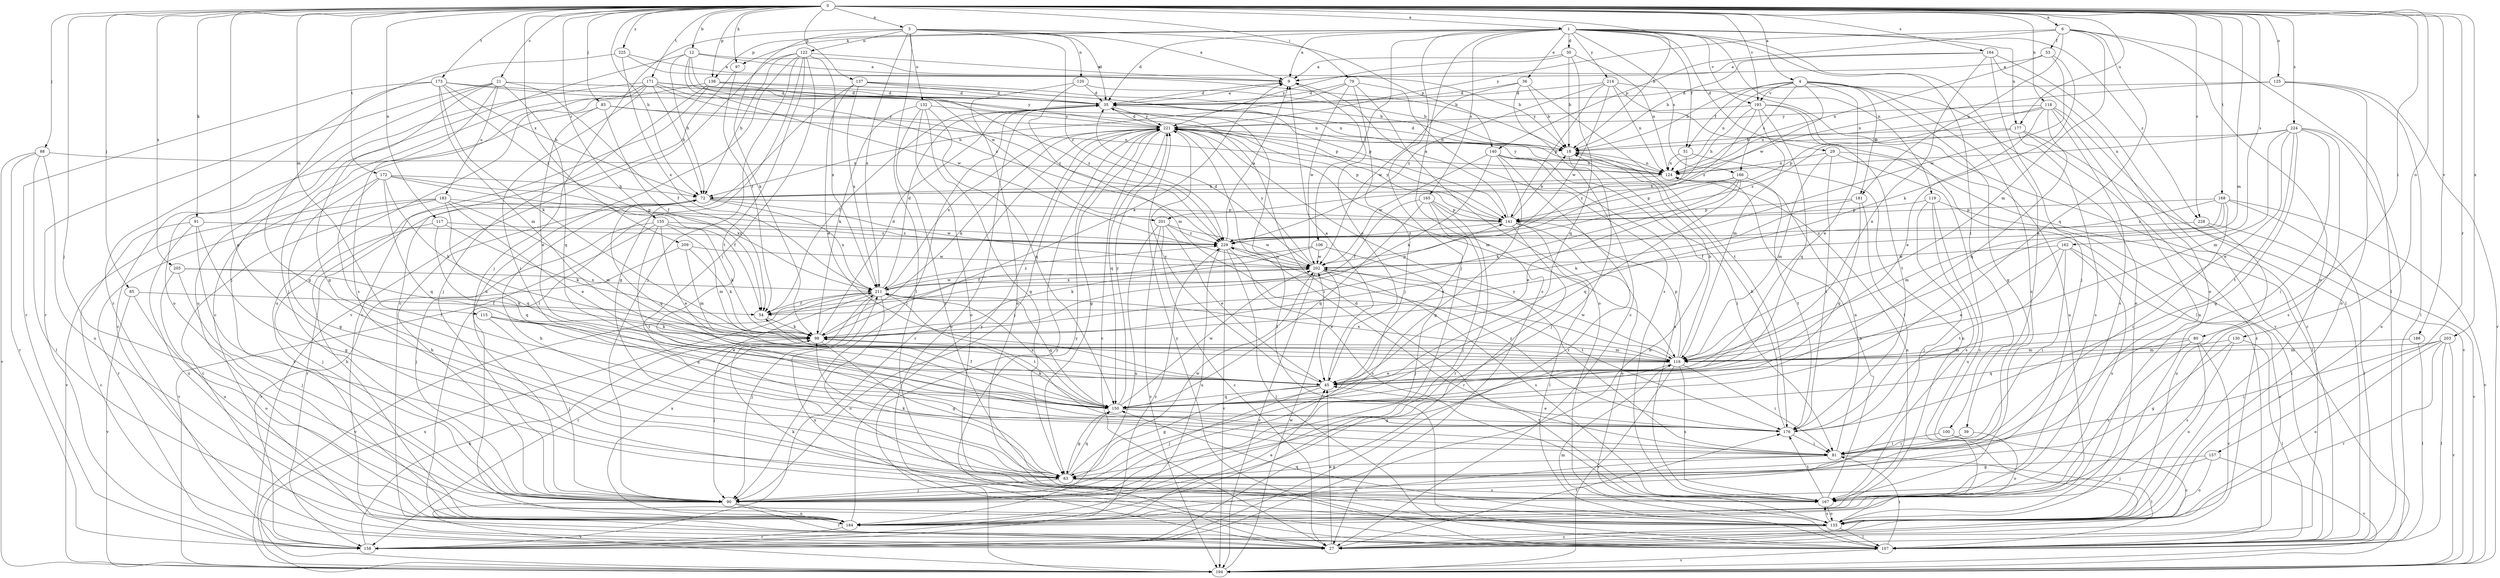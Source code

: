 strict digraph  {
0;
1;
3;
4;
6;
9;
12;
18;
21;
27;
29;
30;
35;
36;
39;
45;
51;
53;
54;
63;
72;
79;
80;
81;
83;
85;
88;
90;
91;
97;
98;
100;
106;
107;
115;
116;
117;
118;
119;
120;
122;
124;
125;
130;
132;
133;
137;
138;
140;
141;
150;
155;
157;
158;
162;
164;
165;
166;
167;
168;
171;
172;
173;
176;
177;
181;
183;
184;
186;
193;
194;
201;
202;
203;
205;
209;
211;
214;
221;
224;
225;
228;
229;
0 -> 1  [label=a];
0 -> 3  [label=a];
0 -> 4  [label=a];
0 -> 6  [label=a];
0 -> 12  [label=b];
0 -> 18  [label=b];
0 -> 21  [label=c];
0 -> 63  [label=g];
0 -> 72  [label=h];
0 -> 79  [label=i];
0 -> 80  [label=i];
0 -> 83  [label=j];
0 -> 85  [label=j];
0 -> 88  [label=j];
0 -> 90  [label=j];
0 -> 91  [label=k];
0 -> 97  [label=k];
0 -> 115  [label=m];
0 -> 116  [label=m];
0 -> 117  [label=n];
0 -> 118  [label=n];
0 -> 125  [label=o];
0 -> 130  [label=o];
0 -> 137  [label=p];
0 -> 138  [label=p];
0 -> 155  [label=r];
0 -> 157  [label=r];
0 -> 162  [label=s];
0 -> 164  [label=s];
0 -> 168  [label=t];
0 -> 171  [label=t];
0 -> 172  [label=t];
0 -> 173  [label=t];
0 -> 177  [label=u];
0 -> 186  [label=v];
0 -> 193  [label=v];
0 -> 203  [label=x];
0 -> 205  [label=x];
0 -> 209  [label=x];
0 -> 224  [label=z];
0 -> 225  [label=z];
0 -> 228  [label=z];
1 -> 9  [label=a];
1 -> 27  [label=c];
1 -> 29  [label=d];
1 -> 30  [label=d];
1 -> 35  [label=d];
1 -> 36  [label=e];
1 -> 39  [label=e];
1 -> 51  [label=f];
1 -> 90  [label=j];
1 -> 97  [label=k];
1 -> 100  [label=l];
1 -> 106  [label=l];
1 -> 119  [label=n];
1 -> 138  [label=p];
1 -> 165  [label=s];
1 -> 166  [label=s];
1 -> 177  [label=u];
1 -> 193  [label=v];
1 -> 214  [label=y];
1 -> 228  [label=z];
3 -> 9  [label=a];
3 -> 35  [label=d];
3 -> 90  [label=j];
3 -> 98  [label=k];
3 -> 107  [label=l];
3 -> 120  [label=n];
3 -> 122  [label=n];
3 -> 132  [label=o];
3 -> 140  [label=p];
3 -> 211  [label=x];
3 -> 229  [label=z];
4 -> 18  [label=b];
4 -> 45  [label=e];
4 -> 51  [label=f];
4 -> 63  [label=g];
4 -> 124  [label=n];
4 -> 133  [label=o];
4 -> 166  [label=s];
4 -> 167  [label=s];
4 -> 181  [label=u];
4 -> 193  [label=v];
4 -> 201  [label=w];
6 -> 53  [label=f];
6 -> 107  [label=l];
6 -> 116  [label=m];
6 -> 133  [label=o];
6 -> 140  [label=p];
6 -> 150  [label=q];
6 -> 181  [label=u];
6 -> 221  [label=y];
9 -> 35  [label=d];
9 -> 45  [label=e];
12 -> 9  [label=a];
12 -> 18  [label=b];
12 -> 72  [label=h];
12 -> 90  [label=j];
12 -> 201  [label=w];
12 -> 202  [label=w];
12 -> 229  [label=z];
18 -> 35  [label=d];
18 -> 90  [label=j];
18 -> 124  [label=n];
21 -> 35  [label=d];
21 -> 54  [label=f];
21 -> 63  [label=g];
21 -> 133  [label=o];
21 -> 150  [label=q];
21 -> 158  [label=r];
21 -> 167  [label=s];
21 -> 183  [label=u];
27 -> 45  [label=e];
27 -> 176  [label=t];
27 -> 221  [label=y];
29 -> 27  [label=c];
29 -> 107  [label=l];
29 -> 116  [label=m];
29 -> 124  [label=n];
29 -> 176  [label=t];
30 -> 9  [label=a];
30 -> 18  [label=b];
30 -> 124  [label=n];
30 -> 150  [label=q];
30 -> 221  [label=y];
35 -> 9  [label=a];
35 -> 27  [label=c];
35 -> 54  [label=f];
35 -> 90  [label=j];
35 -> 107  [label=l];
35 -> 221  [label=y];
36 -> 18  [label=b];
36 -> 27  [label=c];
36 -> 35  [label=d];
36 -> 176  [label=t];
36 -> 202  [label=w];
39 -> 81  [label=i];
39 -> 133  [label=o];
45 -> 9  [label=a];
45 -> 63  [label=g];
45 -> 90  [label=j];
45 -> 150  [label=q];
45 -> 221  [label=y];
51 -> 124  [label=n];
51 -> 184  [label=u];
51 -> 229  [label=z];
53 -> 9  [label=a];
53 -> 98  [label=k];
53 -> 124  [label=n];
53 -> 202  [label=w];
54 -> 98  [label=k];
63 -> 72  [label=h];
63 -> 90  [label=j];
63 -> 98  [label=k];
63 -> 150  [label=q];
63 -> 167  [label=s];
63 -> 202  [label=w];
72 -> 141  [label=p];
72 -> 150  [label=q];
72 -> 158  [label=r];
72 -> 202  [label=w];
72 -> 211  [label=x];
79 -> 35  [label=d];
79 -> 72  [label=h];
79 -> 90  [label=j];
79 -> 133  [label=o];
79 -> 167  [label=s];
79 -> 202  [label=w];
80 -> 27  [label=c];
80 -> 116  [label=m];
80 -> 133  [label=o];
80 -> 150  [label=q];
80 -> 167  [label=s];
81 -> 63  [label=g];
81 -> 107  [label=l];
81 -> 124  [label=n];
81 -> 184  [label=u];
81 -> 221  [label=y];
83 -> 27  [label=c];
83 -> 45  [label=e];
83 -> 54  [label=f];
83 -> 124  [label=n];
83 -> 221  [label=y];
85 -> 54  [label=f];
85 -> 133  [label=o];
85 -> 194  [label=v];
88 -> 107  [label=l];
88 -> 124  [label=n];
88 -> 158  [label=r];
88 -> 184  [label=u];
88 -> 194  [label=v];
90 -> 72  [label=h];
90 -> 107  [label=l];
90 -> 184  [label=u];
90 -> 194  [label=v];
91 -> 27  [label=c];
91 -> 63  [label=g];
91 -> 167  [label=s];
91 -> 184  [label=u];
91 -> 229  [label=z];
97 -> 27  [label=c];
97 -> 54  [label=f];
98 -> 9  [label=a];
98 -> 35  [label=d];
98 -> 63  [label=g];
98 -> 90  [label=j];
98 -> 116  [label=m];
100 -> 27  [label=c];
100 -> 81  [label=i];
106 -> 54  [label=f];
106 -> 90  [label=j];
106 -> 98  [label=k];
106 -> 202  [label=w];
107 -> 81  [label=i];
107 -> 116  [label=m];
107 -> 194  [label=v];
107 -> 211  [label=x];
107 -> 221  [label=y];
115 -> 45  [label=e];
115 -> 90  [label=j];
115 -> 98  [label=k];
115 -> 150  [label=q];
116 -> 18  [label=b];
116 -> 45  [label=e];
116 -> 63  [label=g];
116 -> 81  [label=i];
116 -> 141  [label=p];
116 -> 167  [label=s];
116 -> 194  [label=v];
116 -> 202  [label=w];
116 -> 211  [label=x];
117 -> 90  [label=j];
117 -> 98  [label=k];
117 -> 150  [label=q];
117 -> 229  [label=z];
118 -> 27  [label=c];
118 -> 45  [label=e];
118 -> 124  [label=n];
118 -> 141  [label=p];
118 -> 150  [label=q];
118 -> 167  [label=s];
118 -> 184  [label=u];
118 -> 221  [label=y];
119 -> 90  [label=j];
119 -> 107  [label=l];
119 -> 141  [label=p];
119 -> 167  [label=s];
119 -> 184  [label=u];
120 -> 18  [label=b];
120 -> 35  [label=d];
120 -> 116  [label=m];
120 -> 133  [label=o];
122 -> 9  [label=a];
122 -> 72  [label=h];
122 -> 81  [label=i];
122 -> 90  [label=j];
122 -> 107  [label=l];
122 -> 176  [label=t];
122 -> 184  [label=u];
122 -> 194  [label=v];
122 -> 211  [label=x];
124 -> 72  [label=h];
124 -> 221  [label=y];
125 -> 35  [label=d];
125 -> 107  [label=l];
125 -> 124  [label=n];
125 -> 133  [label=o];
125 -> 194  [label=v];
130 -> 63  [label=g];
130 -> 107  [label=l];
130 -> 116  [label=m];
130 -> 167  [label=s];
132 -> 63  [label=g];
132 -> 98  [label=k];
132 -> 133  [label=o];
132 -> 150  [label=q];
132 -> 167  [label=s];
132 -> 221  [label=y];
133 -> 27  [label=c];
133 -> 98  [label=k];
133 -> 107  [label=l];
133 -> 150  [label=q];
133 -> 167  [label=s];
137 -> 18  [label=b];
137 -> 35  [label=d];
137 -> 45  [label=e];
137 -> 63  [label=g];
137 -> 141  [label=p];
137 -> 211  [label=x];
138 -> 27  [label=c];
138 -> 35  [label=d];
138 -> 90  [label=j];
138 -> 124  [label=n];
138 -> 184  [label=u];
138 -> 229  [label=z];
140 -> 63  [label=g];
140 -> 81  [label=i];
140 -> 98  [label=k];
140 -> 124  [label=n];
140 -> 158  [label=r];
140 -> 167  [label=s];
140 -> 202  [label=w];
141 -> 9  [label=a];
141 -> 18  [label=b];
141 -> 107  [label=l];
141 -> 133  [label=o];
141 -> 158  [label=r];
141 -> 221  [label=y];
141 -> 229  [label=z];
150 -> 54  [label=f];
150 -> 63  [label=g];
150 -> 98  [label=k];
150 -> 176  [label=t];
150 -> 202  [label=w];
150 -> 211  [label=x];
150 -> 221  [label=y];
155 -> 45  [label=e];
155 -> 90  [label=j];
155 -> 98  [label=k];
155 -> 116  [label=m];
155 -> 176  [label=t];
155 -> 194  [label=v];
155 -> 229  [label=z];
157 -> 63  [label=g];
157 -> 90  [label=j];
157 -> 133  [label=o];
157 -> 194  [label=v];
158 -> 18  [label=b];
158 -> 98  [label=k];
158 -> 229  [label=z];
162 -> 27  [label=c];
162 -> 45  [label=e];
162 -> 81  [label=i];
162 -> 167  [label=s];
162 -> 176  [label=t];
162 -> 202  [label=w];
164 -> 9  [label=a];
164 -> 18  [label=b];
164 -> 45  [label=e];
164 -> 90  [label=j];
164 -> 107  [label=l];
164 -> 133  [label=o];
165 -> 45  [label=e];
165 -> 54  [label=f];
165 -> 90  [label=j];
165 -> 141  [label=p];
165 -> 150  [label=q];
165 -> 158  [label=r];
166 -> 45  [label=e];
166 -> 72  [label=h];
166 -> 98  [label=k];
166 -> 141  [label=p];
166 -> 150  [label=q];
166 -> 176  [label=t];
167 -> 35  [label=d];
167 -> 124  [label=n];
167 -> 133  [label=o];
167 -> 176  [label=t];
168 -> 54  [label=f];
168 -> 81  [label=i];
168 -> 107  [label=l];
168 -> 116  [label=m];
168 -> 141  [label=p];
168 -> 194  [label=v];
168 -> 229  [label=z];
171 -> 27  [label=c];
171 -> 35  [label=d];
171 -> 72  [label=h];
171 -> 81  [label=i];
171 -> 90  [label=j];
171 -> 141  [label=p];
171 -> 184  [label=u];
171 -> 221  [label=y];
171 -> 229  [label=z];
172 -> 54  [label=f];
172 -> 63  [label=g];
172 -> 72  [label=h];
172 -> 81  [label=i];
172 -> 98  [label=k];
172 -> 150  [label=q];
172 -> 211  [label=x];
173 -> 35  [label=d];
173 -> 63  [label=g];
173 -> 72  [label=h];
173 -> 98  [label=k];
173 -> 116  [label=m];
173 -> 124  [label=n];
173 -> 158  [label=r];
173 -> 229  [label=z];
176 -> 18  [label=b];
176 -> 45  [label=e];
176 -> 81  [label=i];
176 -> 229  [label=z];
177 -> 18  [label=b];
177 -> 27  [label=c];
177 -> 167  [label=s];
177 -> 194  [label=v];
177 -> 229  [label=z];
181 -> 98  [label=k];
181 -> 141  [label=p];
181 -> 150  [label=q];
181 -> 176  [label=t];
183 -> 27  [label=c];
183 -> 45  [label=e];
183 -> 116  [label=m];
183 -> 141  [label=p];
183 -> 150  [label=q];
183 -> 158  [label=r];
183 -> 194  [label=v];
184 -> 45  [label=e];
184 -> 72  [label=h];
184 -> 124  [label=n];
184 -> 158  [label=r];
184 -> 211  [label=x];
184 -> 221  [label=y];
186 -> 107  [label=l];
186 -> 116  [label=m];
193 -> 72  [label=h];
193 -> 116  [label=m];
193 -> 150  [label=q];
193 -> 176  [label=t];
193 -> 184  [label=u];
193 -> 221  [label=y];
193 -> 229  [label=z];
194 -> 202  [label=w];
194 -> 211  [label=x];
194 -> 221  [label=y];
201 -> 27  [label=c];
201 -> 45  [label=e];
201 -> 184  [label=u];
201 -> 194  [label=v];
201 -> 202  [label=w];
201 -> 229  [label=z];
202 -> 35  [label=d];
202 -> 45  [label=e];
202 -> 167  [label=s];
202 -> 176  [label=t];
202 -> 194  [label=v];
202 -> 211  [label=x];
202 -> 221  [label=y];
203 -> 81  [label=i];
203 -> 107  [label=l];
203 -> 116  [label=m];
203 -> 133  [label=o];
203 -> 158  [label=r];
203 -> 194  [label=v];
205 -> 90  [label=j];
205 -> 98  [label=k];
205 -> 184  [label=u];
205 -> 211  [label=x];
209 -> 98  [label=k];
209 -> 116  [label=m];
209 -> 158  [label=r];
209 -> 202  [label=w];
211 -> 35  [label=d];
211 -> 54  [label=f];
211 -> 90  [label=j];
211 -> 133  [label=o];
211 -> 141  [label=p];
211 -> 150  [label=q];
211 -> 158  [label=r];
211 -> 176  [label=t];
211 -> 194  [label=v];
211 -> 202  [label=w];
211 -> 229  [label=z];
214 -> 35  [label=d];
214 -> 107  [label=l];
214 -> 124  [label=n];
214 -> 141  [label=p];
214 -> 194  [label=v];
214 -> 202  [label=w];
214 -> 229  [label=z];
221 -> 18  [label=b];
221 -> 27  [label=c];
221 -> 35  [label=d];
221 -> 63  [label=g];
221 -> 81  [label=i];
221 -> 90  [label=j];
221 -> 98  [label=k];
221 -> 116  [label=m];
221 -> 141  [label=p];
221 -> 150  [label=q];
221 -> 158  [label=r];
221 -> 211  [label=x];
224 -> 18  [label=b];
224 -> 45  [label=e];
224 -> 63  [label=g];
224 -> 81  [label=i];
224 -> 116  [label=m];
224 -> 124  [label=n];
224 -> 133  [label=o];
224 -> 167  [label=s];
224 -> 176  [label=t];
225 -> 9  [label=a];
225 -> 18  [label=b];
225 -> 158  [label=r];
225 -> 211  [label=x];
228 -> 133  [label=o];
228 -> 194  [label=v];
228 -> 229  [label=z];
229 -> 9  [label=a];
229 -> 107  [label=l];
229 -> 167  [label=s];
229 -> 184  [label=u];
229 -> 194  [label=v];
229 -> 202  [label=w];
}
